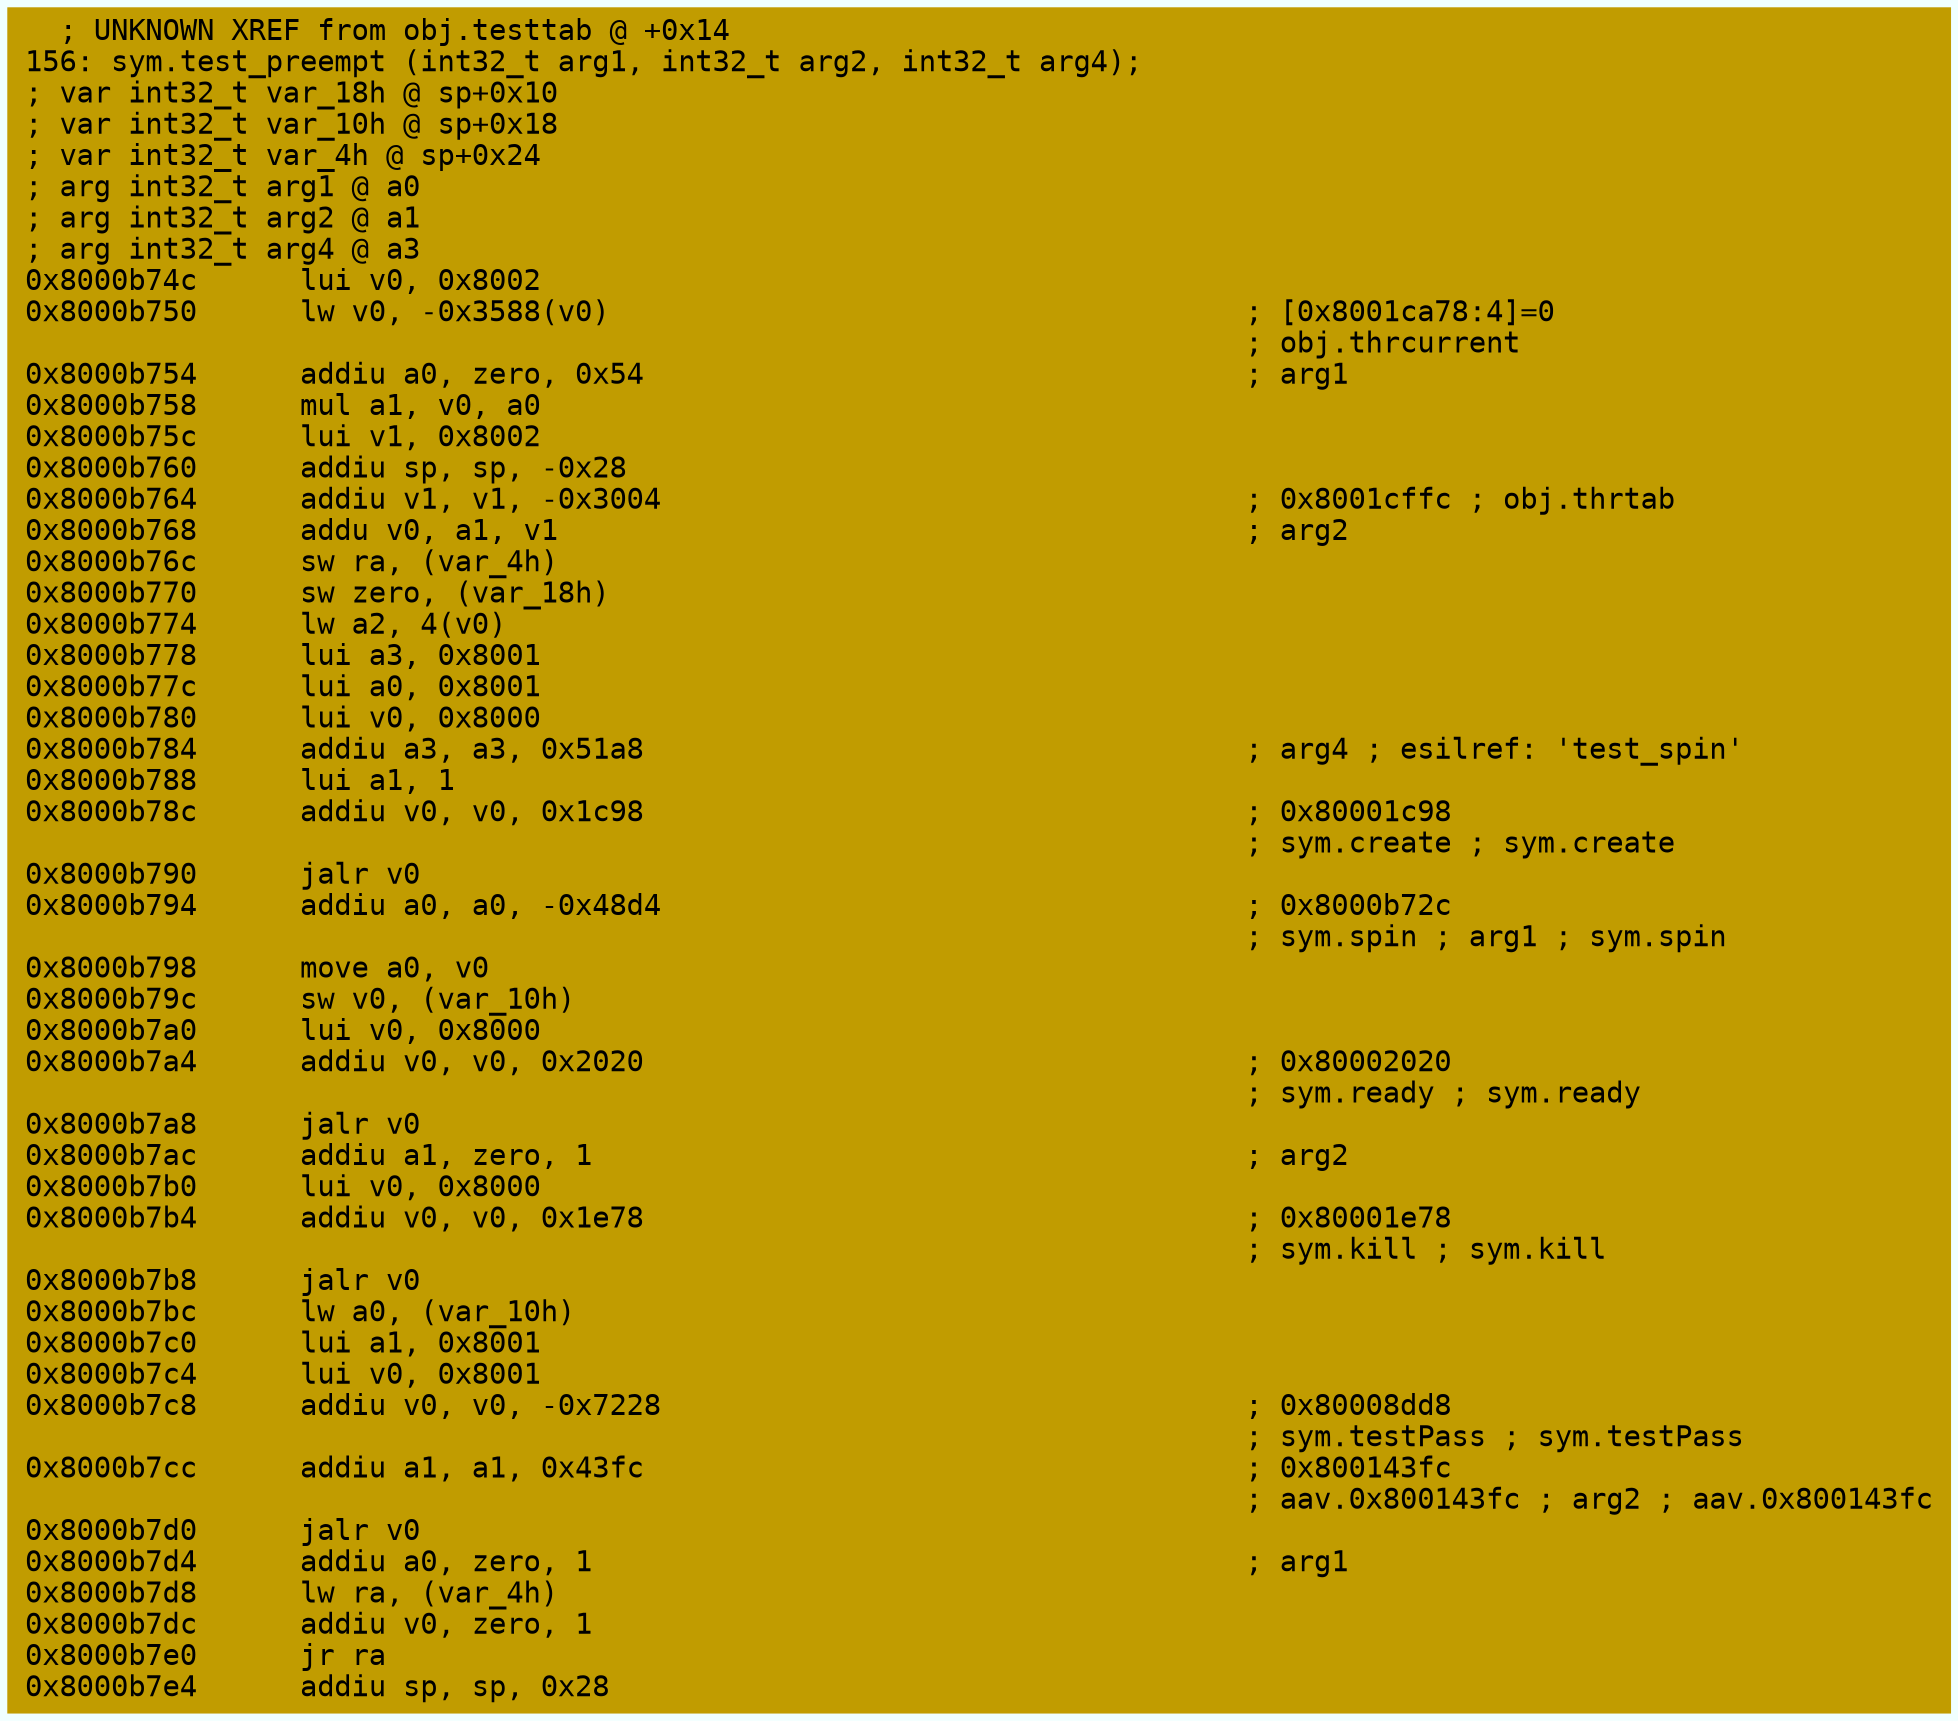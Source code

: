 digraph code {
	graph [bgcolor=azure fontsize=8 fontname="Courier" splines="ortho"];
	node [fillcolor=gray style=filled shape=box];
	edge [arrowhead="normal"];
	"0x8000b74c" [URL="sym.test_preempt/0x8000b74c", fillcolor="#c19c00",color="#c19c00", fontname="Courier",label="  ; UNKNOWN XREF from obj.testtab @ +0x14\l156: sym.test_preempt (int32_t arg1, int32_t arg2, int32_t arg4);\l; var int32_t var_18h @ sp+0x10\l; var int32_t var_10h @ sp+0x18\l; var int32_t var_4h @ sp+0x24\l; arg int32_t arg1 @ a0\l; arg int32_t arg2 @ a1\l; arg int32_t arg4 @ a3\l0x8000b74c      lui v0, 0x8002\l0x8000b750      lw v0, -0x3588(v0)                                     ; [0x8001ca78:4]=0\l                                                                       ; obj.thrcurrent\l0x8000b754      addiu a0, zero, 0x54                                   ; arg1\l0x8000b758      mul a1, v0, a0\l0x8000b75c      lui v1, 0x8002\l0x8000b760      addiu sp, sp, -0x28\l0x8000b764      addiu v1, v1, -0x3004                                  ; 0x8001cffc ; obj.thrtab\l0x8000b768      addu v0, a1, v1                                        ; arg2\l0x8000b76c      sw ra, (var_4h)\l0x8000b770      sw zero, (var_18h)\l0x8000b774      lw a2, 4(v0)\l0x8000b778      lui a3, 0x8001\l0x8000b77c      lui a0, 0x8001\l0x8000b780      lui v0, 0x8000\l0x8000b784      addiu a3, a3, 0x51a8                                   ; arg4 ; esilref: 'test_spin'\l0x8000b788      lui a1, 1\l0x8000b78c      addiu v0, v0, 0x1c98                                   ; 0x80001c98\l                                                                       ; sym.create ; sym.create\l0x8000b790      jalr v0\l0x8000b794      addiu a0, a0, -0x48d4                                  ; 0x8000b72c\l                                                                       ; sym.spin ; arg1 ; sym.spin\l0x8000b798      move a0, v0\l0x8000b79c      sw v0, (var_10h)\l0x8000b7a0      lui v0, 0x8000\l0x8000b7a4      addiu v0, v0, 0x2020                                   ; 0x80002020\l                                                                       ; sym.ready ; sym.ready\l0x8000b7a8      jalr v0\l0x8000b7ac      addiu a1, zero, 1                                      ; arg2\l0x8000b7b0      lui v0, 0x8000\l0x8000b7b4      addiu v0, v0, 0x1e78                                   ; 0x80001e78\l                                                                       ; sym.kill ; sym.kill\l0x8000b7b8      jalr v0\l0x8000b7bc      lw a0, (var_10h)\l0x8000b7c0      lui a1, 0x8001\l0x8000b7c4      lui v0, 0x8001\l0x8000b7c8      addiu v0, v0, -0x7228                                  ; 0x80008dd8\l                                                                       ; sym.testPass ; sym.testPass\l0x8000b7cc      addiu a1, a1, 0x43fc                                   ; 0x800143fc\l                                                                       ; aav.0x800143fc ; arg2 ; aav.0x800143fc\l0x8000b7d0      jalr v0\l0x8000b7d4      addiu a0, zero, 1                                      ; arg1\l0x8000b7d8      lw ra, (var_4h)\l0x8000b7dc      addiu v0, zero, 1\l0x8000b7e0      jr ra\l0x8000b7e4      addiu sp, sp, 0x28\l"]
}
